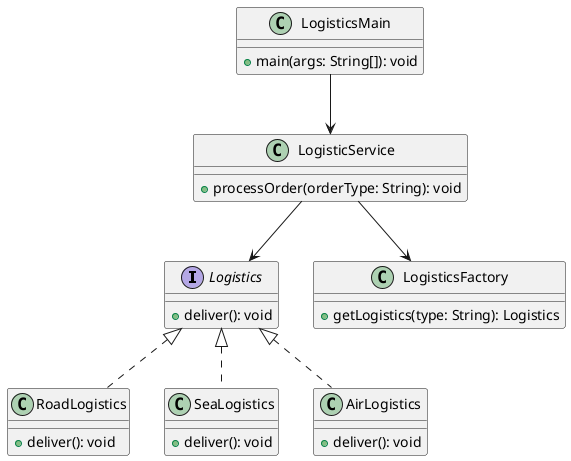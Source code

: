 @startuml

' Interfaces
interface Logistics {
    +deliver(): void
}

' Main class
class LogisticsMain {
    +main(args: String[]): void
}

' Service layer
class LogisticService {
    +processOrder(orderType: String): void
}

' Factory
class LogisticsFactory {
    +getLogistics(type: String): Logistics
}

' Implementations
class RoadLogistics implements Logistics {
    +deliver(): void
}

class SeaLogistics implements Logistics {
    +deliver(): void
}

class AirLogistics implements Logistics {
    +deliver(): void
}
LogisticService --> LogisticsFactory
LogisticService --> Logistics

LogisticsMain --> LogisticService

@enduml
